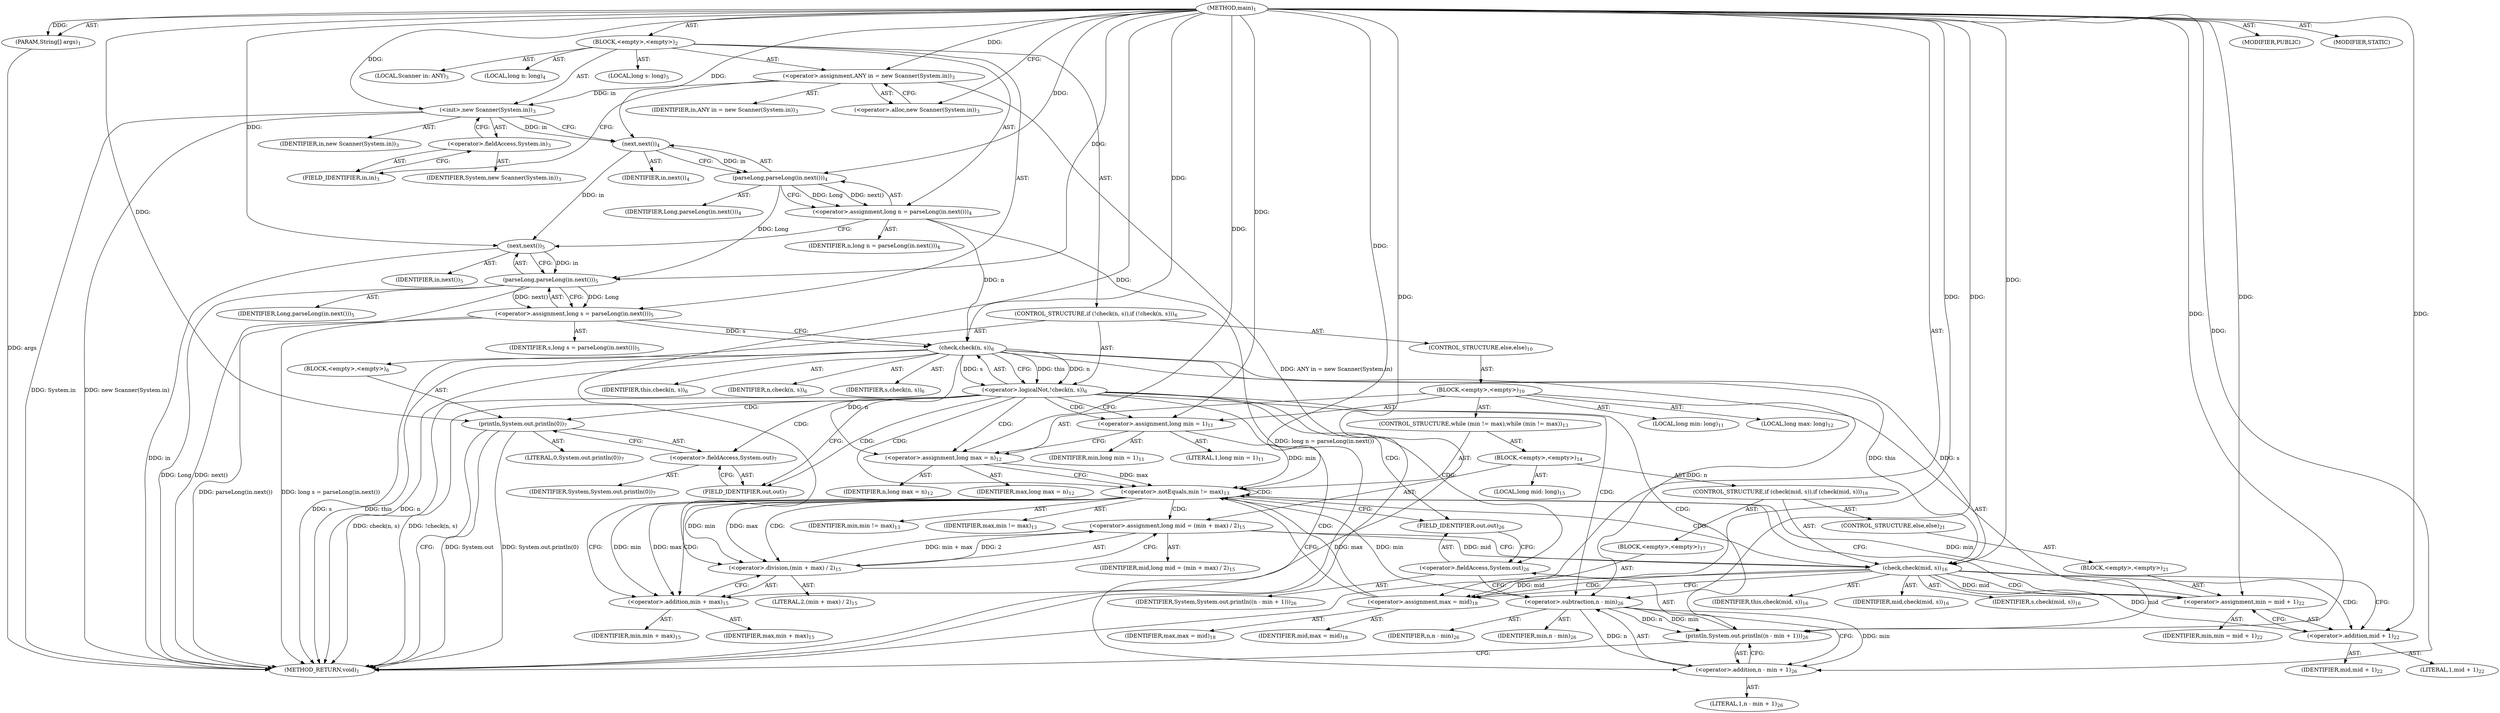 digraph "main" {  
"19" [label = <(METHOD,main)<SUB>1</SUB>> ]
"20" [label = <(PARAM,String[] args)<SUB>1</SUB>> ]
"21" [label = <(BLOCK,&lt;empty&gt;,&lt;empty&gt;)<SUB>2</SUB>> ]
"4" [label = <(LOCAL,Scanner in: ANY)<SUB>3</SUB>> ]
"22" [label = <(&lt;operator&gt;.assignment,ANY in = new Scanner(System.in))<SUB>3</SUB>> ]
"23" [label = <(IDENTIFIER,in,ANY in = new Scanner(System.in))<SUB>3</SUB>> ]
"24" [label = <(&lt;operator&gt;.alloc,new Scanner(System.in))<SUB>3</SUB>> ]
"25" [label = <(&lt;init&gt;,new Scanner(System.in))<SUB>3</SUB>> ]
"3" [label = <(IDENTIFIER,in,new Scanner(System.in))<SUB>3</SUB>> ]
"26" [label = <(&lt;operator&gt;.fieldAccess,System.in)<SUB>3</SUB>> ]
"27" [label = <(IDENTIFIER,System,new Scanner(System.in))<SUB>3</SUB>> ]
"28" [label = <(FIELD_IDENTIFIER,in,in)<SUB>3</SUB>> ]
"29" [label = <(LOCAL,long n: long)<SUB>4</SUB>> ]
"30" [label = <(&lt;operator&gt;.assignment,long n = parseLong(in.next()))<SUB>4</SUB>> ]
"31" [label = <(IDENTIFIER,n,long n = parseLong(in.next()))<SUB>4</SUB>> ]
"32" [label = <(parseLong,parseLong(in.next()))<SUB>4</SUB>> ]
"33" [label = <(IDENTIFIER,Long,parseLong(in.next()))<SUB>4</SUB>> ]
"34" [label = <(next,next())<SUB>4</SUB>> ]
"35" [label = <(IDENTIFIER,in,next())<SUB>4</SUB>> ]
"36" [label = <(LOCAL,long s: long)<SUB>5</SUB>> ]
"37" [label = <(&lt;operator&gt;.assignment,long s = parseLong(in.next()))<SUB>5</SUB>> ]
"38" [label = <(IDENTIFIER,s,long s = parseLong(in.next()))<SUB>5</SUB>> ]
"39" [label = <(parseLong,parseLong(in.next()))<SUB>5</SUB>> ]
"40" [label = <(IDENTIFIER,Long,parseLong(in.next()))<SUB>5</SUB>> ]
"41" [label = <(next,next())<SUB>5</SUB>> ]
"42" [label = <(IDENTIFIER,in,next())<SUB>5</SUB>> ]
"43" [label = <(CONTROL_STRUCTURE,if (!check(n, s)),if (!check(n, s)))<SUB>6</SUB>> ]
"44" [label = <(&lt;operator&gt;.logicalNot,!check(n, s))<SUB>6</SUB>> ]
"45" [label = <(check,check(n, s))<SUB>6</SUB>> ]
"46" [label = <(IDENTIFIER,this,check(n, s))<SUB>6</SUB>> ]
"47" [label = <(IDENTIFIER,n,check(n, s))<SUB>6</SUB>> ]
"48" [label = <(IDENTIFIER,s,check(n, s))<SUB>6</SUB>> ]
"49" [label = <(BLOCK,&lt;empty&gt;,&lt;empty&gt;)<SUB>6</SUB>> ]
"50" [label = <(println,System.out.println(0))<SUB>7</SUB>> ]
"51" [label = <(&lt;operator&gt;.fieldAccess,System.out)<SUB>7</SUB>> ]
"52" [label = <(IDENTIFIER,System,System.out.println(0))<SUB>7</SUB>> ]
"53" [label = <(FIELD_IDENTIFIER,out,out)<SUB>7</SUB>> ]
"54" [label = <(LITERAL,0,System.out.println(0))<SUB>7</SUB>> ]
"55" [label = <(CONTROL_STRUCTURE,else,else)<SUB>10</SUB>> ]
"56" [label = <(BLOCK,&lt;empty&gt;,&lt;empty&gt;)<SUB>10</SUB>> ]
"57" [label = <(LOCAL,long min: long)<SUB>11</SUB>> ]
"58" [label = <(&lt;operator&gt;.assignment,long min = 1)<SUB>11</SUB>> ]
"59" [label = <(IDENTIFIER,min,long min = 1)<SUB>11</SUB>> ]
"60" [label = <(LITERAL,1,long min = 1)<SUB>11</SUB>> ]
"61" [label = <(LOCAL,long max: long)<SUB>12</SUB>> ]
"62" [label = <(&lt;operator&gt;.assignment,long max = n)<SUB>12</SUB>> ]
"63" [label = <(IDENTIFIER,max,long max = n)<SUB>12</SUB>> ]
"64" [label = <(IDENTIFIER,n,long max = n)<SUB>12</SUB>> ]
"65" [label = <(CONTROL_STRUCTURE,while (min != max),while (min != max))<SUB>13</SUB>> ]
"66" [label = <(&lt;operator&gt;.notEquals,min != max)<SUB>13</SUB>> ]
"67" [label = <(IDENTIFIER,min,min != max)<SUB>13</SUB>> ]
"68" [label = <(IDENTIFIER,max,min != max)<SUB>13</SUB>> ]
"69" [label = <(BLOCK,&lt;empty&gt;,&lt;empty&gt;)<SUB>14</SUB>> ]
"70" [label = <(LOCAL,long mid: long)<SUB>15</SUB>> ]
"71" [label = <(&lt;operator&gt;.assignment,long mid = (min + max) / 2)<SUB>15</SUB>> ]
"72" [label = <(IDENTIFIER,mid,long mid = (min + max) / 2)<SUB>15</SUB>> ]
"73" [label = <(&lt;operator&gt;.division,(min + max) / 2)<SUB>15</SUB>> ]
"74" [label = <(&lt;operator&gt;.addition,min + max)<SUB>15</SUB>> ]
"75" [label = <(IDENTIFIER,min,min + max)<SUB>15</SUB>> ]
"76" [label = <(IDENTIFIER,max,min + max)<SUB>15</SUB>> ]
"77" [label = <(LITERAL,2,(min + max) / 2)<SUB>15</SUB>> ]
"78" [label = <(CONTROL_STRUCTURE,if (check(mid, s)),if (check(mid, s)))<SUB>16</SUB>> ]
"79" [label = <(check,check(mid, s))<SUB>16</SUB>> ]
"80" [label = <(IDENTIFIER,this,check(mid, s))<SUB>16</SUB>> ]
"81" [label = <(IDENTIFIER,mid,check(mid, s))<SUB>16</SUB>> ]
"82" [label = <(IDENTIFIER,s,check(mid, s))<SUB>16</SUB>> ]
"83" [label = <(BLOCK,&lt;empty&gt;,&lt;empty&gt;)<SUB>17</SUB>> ]
"84" [label = <(&lt;operator&gt;.assignment,max = mid)<SUB>18</SUB>> ]
"85" [label = <(IDENTIFIER,max,max = mid)<SUB>18</SUB>> ]
"86" [label = <(IDENTIFIER,mid,max = mid)<SUB>18</SUB>> ]
"87" [label = <(CONTROL_STRUCTURE,else,else)<SUB>21</SUB>> ]
"88" [label = <(BLOCK,&lt;empty&gt;,&lt;empty&gt;)<SUB>21</SUB>> ]
"89" [label = <(&lt;operator&gt;.assignment,min = mid + 1)<SUB>22</SUB>> ]
"90" [label = <(IDENTIFIER,min,min = mid + 1)<SUB>22</SUB>> ]
"91" [label = <(&lt;operator&gt;.addition,mid + 1)<SUB>22</SUB>> ]
"92" [label = <(IDENTIFIER,mid,mid + 1)<SUB>22</SUB>> ]
"93" [label = <(LITERAL,1,mid + 1)<SUB>22</SUB>> ]
"94" [label = <(println,System.out.println((n - min + 1)))<SUB>26</SUB>> ]
"95" [label = <(&lt;operator&gt;.fieldAccess,System.out)<SUB>26</SUB>> ]
"96" [label = <(IDENTIFIER,System,System.out.println((n - min + 1)))<SUB>26</SUB>> ]
"97" [label = <(FIELD_IDENTIFIER,out,out)<SUB>26</SUB>> ]
"98" [label = <(&lt;operator&gt;.addition,n - min + 1)<SUB>26</SUB>> ]
"99" [label = <(&lt;operator&gt;.subtraction,n - min)<SUB>26</SUB>> ]
"100" [label = <(IDENTIFIER,n,n - min)<SUB>26</SUB>> ]
"101" [label = <(IDENTIFIER,min,n - min)<SUB>26</SUB>> ]
"102" [label = <(LITERAL,1,n - min + 1)<SUB>26</SUB>> ]
"103" [label = <(MODIFIER,PUBLIC)> ]
"104" [label = <(MODIFIER,STATIC)> ]
"105" [label = <(METHOD_RETURN,void)<SUB>1</SUB>> ]
  "19" -> "20"  [ label = "AST: "] 
  "19" -> "21"  [ label = "AST: "] 
  "19" -> "103"  [ label = "AST: "] 
  "19" -> "104"  [ label = "AST: "] 
  "19" -> "105"  [ label = "AST: "] 
  "21" -> "4"  [ label = "AST: "] 
  "21" -> "22"  [ label = "AST: "] 
  "21" -> "25"  [ label = "AST: "] 
  "21" -> "29"  [ label = "AST: "] 
  "21" -> "30"  [ label = "AST: "] 
  "21" -> "36"  [ label = "AST: "] 
  "21" -> "37"  [ label = "AST: "] 
  "21" -> "43"  [ label = "AST: "] 
  "22" -> "23"  [ label = "AST: "] 
  "22" -> "24"  [ label = "AST: "] 
  "25" -> "3"  [ label = "AST: "] 
  "25" -> "26"  [ label = "AST: "] 
  "26" -> "27"  [ label = "AST: "] 
  "26" -> "28"  [ label = "AST: "] 
  "30" -> "31"  [ label = "AST: "] 
  "30" -> "32"  [ label = "AST: "] 
  "32" -> "33"  [ label = "AST: "] 
  "32" -> "34"  [ label = "AST: "] 
  "34" -> "35"  [ label = "AST: "] 
  "37" -> "38"  [ label = "AST: "] 
  "37" -> "39"  [ label = "AST: "] 
  "39" -> "40"  [ label = "AST: "] 
  "39" -> "41"  [ label = "AST: "] 
  "41" -> "42"  [ label = "AST: "] 
  "43" -> "44"  [ label = "AST: "] 
  "43" -> "49"  [ label = "AST: "] 
  "43" -> "55"  [ label = "AST: "] 
  "44" -> "45"  [ label = "AST: "] 
  "45" -> "46"  [ label = "AST: "] 
  "45" -> "47"  [ label = "AST: "] 
  "45" -> "48"  [ label = "AST: "] 
  "49" -> "50"  [ label = "AST: "] 
  "50" -> "51"  [ label = "AST: "] 
  "50" -> "54"  [ label = "AST: "] 
  "51" -> "52"  [ label = "AST: "] 
  "51" -> "53"  [ label = "AST: "] 
  "55" -> "56"  [ label = "AST: "] 
  "56" -> "57"  [ label = "AST: "] 
  "56" -> "58"  [ label = "AST: "] 
  "56" -> "61"  [ label = "AST: "] 
  "56" -> "62"  [ label = "AST: "] 
  "56" -> "65"  [ label = "AST: "] 
  "56" -> "94"  [ label = "AST: "] 
  "58" -> "59"  [ label = "AST: "] 
  "58" -> "60"  [ label = "AST: "] 
  "62" -> "63"  [ label = "AST: "] 
  "62" -> "64"  [ label = "AST: "] 
  "65" -> "66"  [ label = "AST: "] 
  "65" -> "69"  [ label = "AST: "] 
  "66" -> "67"  [ label = "AST: "] 
  "66" -> "68"  [ label = "AST: "] 
  "69" -> "70"  [ label = "AST: "] 
  "69" -> "71"  [ label = "AST: "] 
  "69" -> "78"  [ label = "AST: "] 
  "71" -> "72"  [ label = "AST: "] 
  "71" -> "73"  [ label = "AST: "] 
  "73" -> "74"  [ label = "AST: "] 
  "73" -> "77"  [ label = "AST: "] 
  "74" -> "75"  [ label = "AST: "] 
  "74" -> "76"  [ label = "AST: "] 
  "78" -> "79"  [ label = "AST: "] 
  "78" -> "83"  [ label = "AST: "] 
  "78" -> "87"  [ label = "AST: "] 
  "79" -> "80"  [ label = "AST: "] 
  "79" -> "81"  [ label = "AST: "] 
  "79" -> "82"  [ label = "AST: "] 
  "83" -> "84"  [ label = "AST: "] 
  "84" -> "85"  [ label = "AST: "] 
  "84" -> "86"  [ label = "AST: "] 
  "87" -> "88"  [ label = "AST: "] 
  "88" -> "89"  [ label = "AST: "] 
  "89" -> "90"  [ label = "AST: "] 
  "89" -> "91"  [ label = "AST: "] 
  "91" -> "92"  [ label = "AST: "] 
  "91" -> "93"  [ label = "AST: "] 
  "94" -> "95"  [ label = "AST: "] 
  "94" -> "98"  [ label = "AST: "] 
  "95" -> "96"  [ label = "AST: "] 
  "95" -> "97"  [ label = "AST: "] 
  "98" -> "99"  [ label = "AST: "] 
  "98" -> "102"  [ label = "AST: "] 
  "99" -> "100"  [ label = "AST: "] 
  "99" -> "101"  [ label = "AST: "] 
  "22" -> "28"  [ label = "CFG: "] 
  "25" -> "34"  [ label = "CFG: "] 
  "30" -> "41"  [ label = "CFG: "] 
  "37" -> "45"  [ label = "CFG: "] 
  "24" -> "22"  [ label = "CFG: "] 
  "26" -> "25"  [ label = "CFG: "] 
  "32" -> "30"  [ label = "CFG: "] 
  "39" -> "37"  [ label = "CFG: "] 
  "44" -> "53"  [ label = "CFG: "] 
  "44" -> "58"  [ label = "CFG: "] 
  "28" -> "26"  [ label = "CFG: "] 
  "34" -> "32"  [ label = "CFG: "] 
  "41" -> "39"  [ label = "CFG: "] 
  "45" -> "44"  [ label = "CFG: "] 
  "50" -> "105"  [ label = "CFG: "] 
  "51" -> "50"  [ label = "CFG: "] 
  "58" -> "62"  [ label = "CFG: "] 
  "62" -> "66"  [ label = "CFG: "] 
  "94" -> "105"  [ label = "CFG: "] 
  "53" -> "51"  [ label = "CFG: "] 
  "66" -> "74"  [ label = "CFG: "] 
  "66" -> "97"  [ label = "CFG: "] 
  "95" -> "99"  [ label = "CFG: "] 
  "98" -> "94"  [ label = "CFG: "] 
  "71" -> "79"  [ label = "CFG: "] 
  "97" -> "95"  [ label = "CFG: "] 
  "99" -> "98"  [ label = "CFG: "] 
  "73" -> "71"  [ label = "CFG: "] 
  "79" -> "84"  [ label = "CFG: "] 
  "79" -> "91"  [ label = "CFG: "] 
  "74" -> "73"  [ label = "CFG: "] 
  "84" -> "66"  [ label = "CFG: "] 
  "89" -> "66"  [ label = "CFG: "] 
  "91" -> "89"  [ label = "CFG: "] 
  "19" -> "24"  [ label = "CFG: "] 
  "20" -> "105"  [ label = "DDG: args"] 
  "22" -> "105"  [ label = "DDG: ANY in = new Scanner(System.in)"] 
  "25" -> "105"  [ label = "DDG: System.in"] 
  "25" -> "105"  [ label = "DDG: new Scanner(System.in)"] 
  "30" -> "105"  [ label = "DDG: long n = parseLong(in.next())"] 
  "39" -> "105"  [ label = "DDG: Long"] 
  "41" -> "105"  [ label = "DDG: in"] 
  "39" -> "105"  [ label = "DDG: next()"] 
  "37" -> "105"  [ label = "DDG: parseLong(in.next())"] 
  "37" -> "105"  [ label = "DDG: long s = parseLong(in.next())"] 
  "45" -> "105"  [ label = "DDG: this"] 
  "45" -> "105"  [ label = "DDG: n"] 
  "45" -> "105"  [ label = "DDG: s"] 
  "44" -> "105"  [ label = "DDG: check(n, s)"] 
  "44" -> "105"  [ label = "DDG: !check(n, s)"] 
  "50" -> "105"  [ label = "DDG: System.out"] 
  "50" -> "105"  [ label = "DDG: System.out.println(0)"] 
  "19" -> "20"  [ label = "DDG: "] 
  "19" -> "22"  [ label = "DDG: "] 
  "32" -> "30"  [ label = "DDG: Long"] 
  "32" -> "30"  [ label = "DDG: next()"] 
  "39" -> "37"  [ label = "DDG: Long"] 
  "39" -> "37"  [ label = "DDG: next()"] 
  "22" -> "25"  [ label = "DDG: in"] 
  "19" -> "25"  [ label = "DDG: "] 
  "19" -> "32"  [ label = "DDG: "] 
  "34" -> "32"  [ label = "DDG: in"] 
  "32" -> "39"  [ label = "DDG: Long"] 
  "19" -> "39"  [ label = "DDG: "] 
  "41" -> "39"  [ label = "DDG: in"] 
  "45" -> "44"  [ label = "DDG: this"] 
  "45" -> "44"  [ label = "DDG: n"] 
  "45" -> "44"  [ label = "DDG: s"] 
  "25" -> "34"  [ label = "DDG: in"] 
  "19" -> "34"  [ label = "DDG: "] 
  "34" -> "41"  [ label = "DDG: in"] 
  "19" -> "41"  [ label = "DDG: "] 
  "19" -> "45"  [ label = "DDG: "] 
  "30" -> "45"  [ label = "DDG: n"] 
  "37" -> "45"  [ label = "DDG: s"] 
  "19" -> "50"  [ label = "DDG: "] 
  "19" -> "58"  [ label = "DDG: "] 
  "45" -> "62"  [ label = "DDG: n"] 
  "19" -> "62"  [ label = "DDG: "] 
  "99" -> "94"  [ label = "DDG: n"] 
  "99" -> "94"  [ label = "DDG: min"] 
  "19" -> "94"  [ label = "DDG: "] 
  "58" -> "66"  [ label = "DDG: min"] 
  "89" -> "66"  [ label = "DDG: min"] 
  "19" -> "66"  [ label = "DDG: "] 
  "62" -> "66"  [ label = "DDG: max"] 
  "84" -> "66"  [ label = "DDG: max"] 
  "73" -> "71"  [ label = "DDG: min + max"] 
  "73" -> "71"  [ label = "DDG: 2"] 
  "99" -> "98"  [ label = "DDG: n"] 
  "99" -> "98"  [ label = "DDG: min"] 
  "19" -> "98"  [ label = "DDG: "] 
  "19" -> "99"  [ label = "DDG: "] 
  "45" -> "99"  [ label = "DDG: n"] 
  "66" -> "99"  [ label = "DDG: min"] 
  "66" -> "73"  [ label = "DDG: min"] 
  "19" -> "73"  [ label = "DDG: "] 
  "66" -> "73"  [ label = "DDG: max"] 
  "45" -> "79"  [ label = "DDG: this"] 
  "19" -> "79"  [ label = "DDG: "] 
  "71" -> "79"  [ label = "DDG: mid"] 
  "45" -> "79"  [ label = "DDG: s"] 
  "79" -> "84"  [ label = "DDG: mid"] 
  "19" -> "84"  [ label = "DDG: "] 
  "66" -> "74"  [ label = "DDG: min"] 
  "19" -> "74"  [ label = "DDG: "] 
  "66" -> "74"  [ label = "DDG: max"] 
  "79" -> "89"  [ label = "DDG: mid"] 
  "19" -> "89"  [ label = "DDG: "] 
  "79" -> "91"  [ label = "DDG: mid"] 
  "19" -> "91"  [ label = "DDG: "] 
  "44" -> "94"  [ label = "CDG: "] 
  "44" -> "58"  [ label = "CDG: "] 
  "44" -> "51"  [ label = "CDG: "] 
  "44" -> "66"  [ label = "CDG: "] 
  "44" -> "98"  [ label = "CDG: "] 
  "44" -> "99"  [ label = "CDG: "] 
  "44" -> "53"  [ label = "CDG: "] 
  "44" -> "95"  [ label = "CDG: "] 
  "44" -> "50"  [ label = "CDG: "] 
  "44" -> "97"  [ label = "CDG: "] 
  "44" -> "62"  [ label = "CDG: "] 
  "66" -> "73"  [ label = "CDG: "] 
  "66" -> "66"  [ label = "CDG: "] 
  "66" -> "71"  [ label = "CDG: "] 
  "66" -> "74"  [ label = "CDG: "] 
  "66" -> "79"  [ label = "CDG: "] 
  "79" -> "89"  [ label = "CDG: "] 
  "79" -> "84"  [ label = "CDG: "] 
  "79" -> "91"  [ label = "CDG: "] 
}
